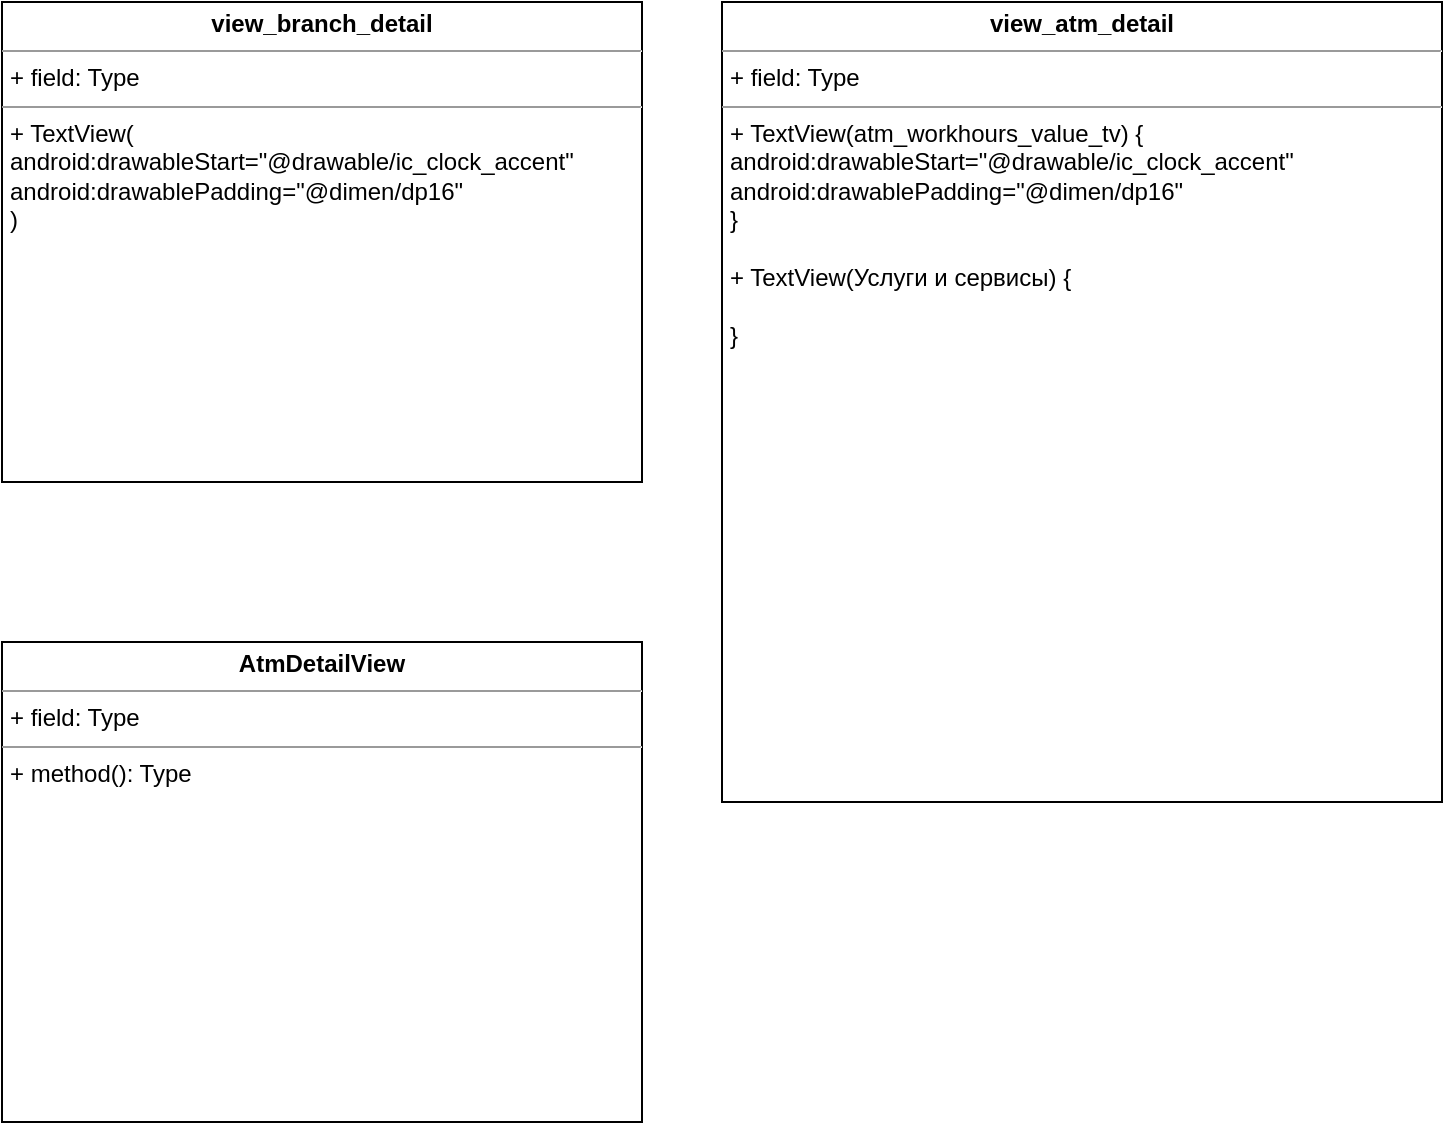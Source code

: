 <mxfile version="20.2.7" type="github">
  <diagram id="dt8f0_OxUevteH7nN-te" name="Страница 1">
    <mxGraphModel dx="1051" dy="667" grid="1" gridSize="10" guides="1" tooltips="1" connect="1" arrows="1" fold="1" page="1" pageScale="1" pageWidth="827" pageHeight="1169" math="0" shadow="0">
      <root>
        <mxCell id="0" />
        <mxCell id="1" parent="0" />
        <mxCell id="jle9hjsM89Lm7rr48uow-1" value="&lt;p style=&quot;margin:0px;margin-top:4px;text-align:center;&quot;&gt;&lt;b&gt;view_branch_detail&lt;/b&gt;&lt;/p&gt;&lt;hr size=&quot;1&quot;&gt;&lt;p style=&quot;margin:0px;margin-left:4px;&quot;&gt;+ field: Type&lt;/p&gt;&lt;hr size=&quot;1&quot;&gt;&lt;p style=&quot;margin:0px;margin-left:4px;&quot;&gt;+ TextView(&lt;/p&gt;&lt;p style=&quot;margin:0px;margin-left:4px;&quot;&gt;android:drawableStart=&quot;@drawable/ic_clock_accent&quot;&lt;/p&gt;&lt;p style=&quot;margin:0px;margin-left:4px;&quot;&gt;android:drawablePadding=&quot;@dimen/dp16&quot;&lt;br&gt;&lt;/p&gt;&lt;p style=&quot;margin:0px;margin-left:4px;&quot;&gt;)&lt;/p&gt;" style="verticalAlign=top;align=left;overflow=fill;fontSize=12;fontFamily=Helvetica;html=1;" vertex="1" parent="1">
          <mxGeometry x="80" y="80" width="320" height="240" as="geometry" />
        </mxCell>
        <mxCell id="jle9hjsM89Lm7rr48uow-2" value="&lt;p style=&quot;margin:0px;margin-top:4px;text-align:center;&quot;&gt;&lt;b&gt;view_atm_detail&lt;/b&gt;&lt;/p&gt;&lt;hr size=&quot;1&quot;&gt;&lt;p style=&quot;margin:0px;margin-left:4px;&quot;&gt;+ field: Type&lt;/p&gt;&lt;hr size=&quot;1&quot;&gt;&lt;p style=&quot;margin:0px;margin-left:4px;&quot;&gt;+ TextView(atm_workhours_value_tv) {&lt;/p&gt;&lt;p style=&quot;margin:0px;margin-left:4px;&quot;&gt;android:drawableStart=&quot;@drawable/ic_clock_accent&quot;&lt;br&gt;android:drawablePadding=&quot;@dimen/dp16&quot;&lt;br&gt;&lt;/p&gt;&lt;p style=&quot;margin:0px;margin-left:4px;&quot;&gt;}&lt;/p&gt;&lt;p style=&quot;margin:0px;margin-left:4px;&quot;&gt;&lt;br&gt;&lt;/p&gt;&lt;p style=&quot;margin:0px;margin-left:4px;&quot;&gt;+ TextView(Услуги и сервисы) {&lt;/p&gt;&lt;p style=&quot;margin:0px;margin-left:4px;&quot;&gt;&lt;br&gt;&lt;/p&gt;&lt;p style=&quot;margin:0px;margin-left:4px;&quot;&gt;}&lt;br&gt;&lt;/p&gt;" style="verticalAlign=top;align=left;overflow=fill;fontSize=12;fontFamily=Helvetica;html=1;" vertex="1" parent="1">
          <mxGeometry x="440" y="80" width="360" height="400" as="geometry" />
        </mxCell>
        <mxCell id="jle9hjsM89Lm7rr48uow-3" value="&lt;p style=&quot;margin:0px;margin-top:4px;text-align:center;&quot;&gt;&lt;b&gt;AtmDetailView&lt;/b&gt;&lt;/p&gt;&lt;hr size=&quot;1&quot;&gt;&lt;p style=&quot;margin:0px;margin-left:4px;&quot;&gt;+ field: Type&lt;/p&gt;&lt;hr size=&quot;1&quot;&gt;&lt;p style=&quot;margin:0px;margin-left:4px;&quot;&gt;+ method(): Type&lt;/p&gt;" style="verticalAlign=top;align=left;overflow=fill;fontSize=12;fontFamily=Helvetica;html=1;" vertex="1" parent="1">
          <mxGeometry x="80" y="400" width="320" height="240" as="geometry" />
        </mxCell>
      </root>
    </mxGraphModel>
  </diagram>
</mxfile>
